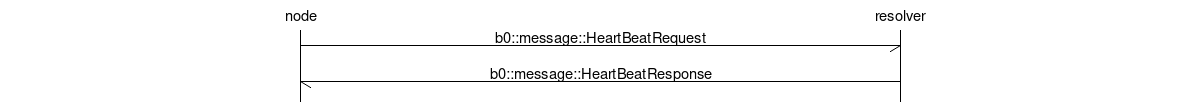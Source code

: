 msc {
    hscale = "2";

    n [ label="node" ], r [ label="resolver" ];

    n->r [ label="b0::message::HeartBeatRequest" ];
    r->n [ label="b0::message::HeartBeatResponse" ];
}
